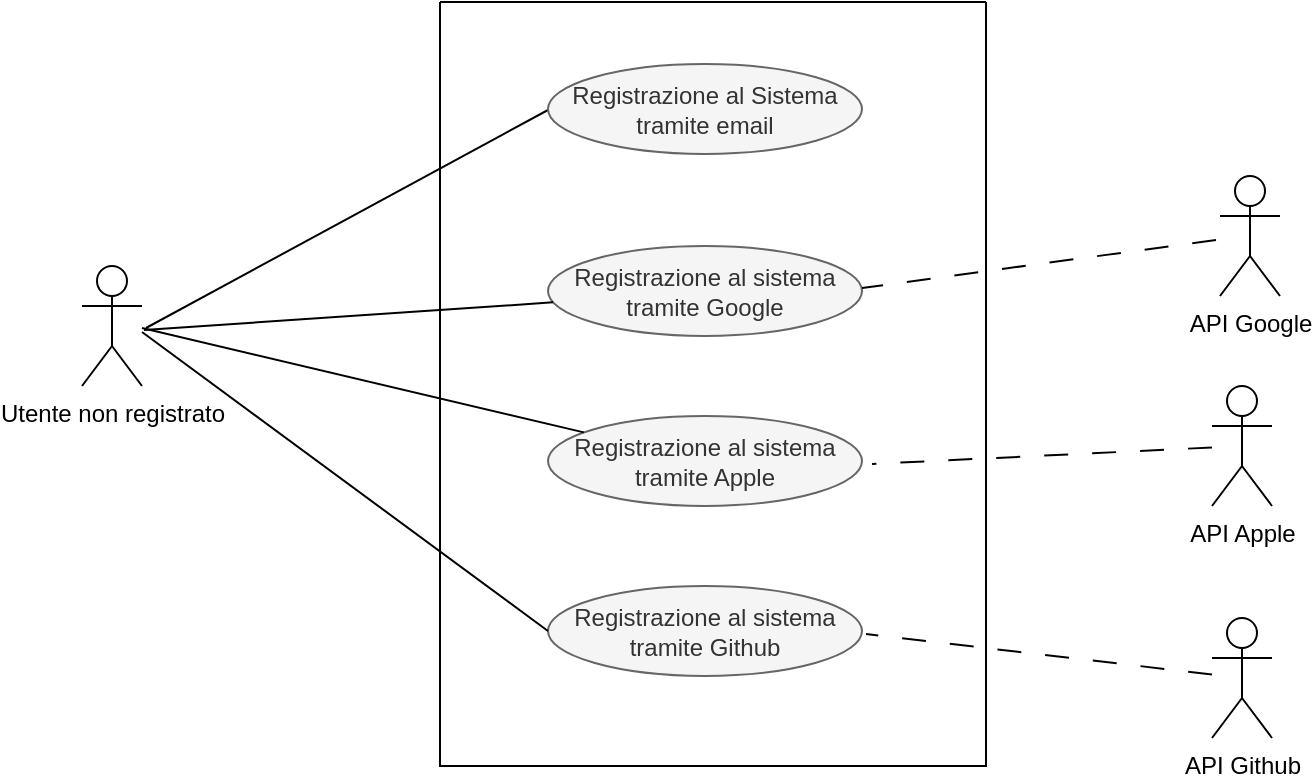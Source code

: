 <mxfile version="20.8.16" type="device"><diagram name="Pagina-1" id="k8yM6qeyfQ8CvJzMaHVk"><mxGraphModel dx="3987" dy="1374" grid="0" gridSize="10" guides="1" tooltips="1" connect="1" arrows="1" fold="1" page="0" pageScale="1" pageWidth="827" pageHeight="1169" math="0" shadow="0"><root><mxCell id="0"/><mxCell id="1" parent="0"/><mxCell id="ITyu3rkGLNyDHgNvJ8ZB-11" style="rounded=0;orthogonalLoop=1;jettySize=auto;html=1;endArrow=none;endFill=0;" parent="1" edge="1"><mxGeometry relative="1" as="geometry"><mxPoint x="-2737" y="-269" as="sourcePoint"/><mxPoint x="-2536" y="-378" as="targetPoint"/></mxGeometry></mxCell><mxCell id="ITyu3rkGLNyDHgNvJ8ZB-1" value="Utente non registrato" style="shape=umlActor;verticalLabelPosition=bottom;verticalAlign=top;html=1;outlineConnect=0;align=center;" parent="1" vertex="1"><mxGeometry x="-2769" y="-300" width="30" height="60" as="geometry"/></mxCell><mxCell id="ITyu3rkGLNyDHgNvJ8ZB-5" value="Registrazione al Sistema tramite email" style="ellipse;whiteSpace=wrap;html=1;fillColor=#f5f5f5;fontColor=#333333;strokeColor=#666666;" parent="1" vertex="1"><mxGeometry x="-2536" y="-401" width="157" height="45" as="geometry"/></mxCell><mxCell id="ITyu3rkGLNyDHgNvJ8ZB-6" value="Registrazione al sistema tramite Google" style="ellipse;whiteSpace=wrap;html=1;fillColor=#f5f5f5;fontColor=#333333;strokeColor=#666666;" parent="1" vertex="1"><mxGeometry x="-2536" y="-310" width="157" height="45" as="geometry"/></mxCell><mxCell id="ITyu3rkGLNyDHgNvJ8ZB-7" value="Registrazione al sistema tramite Apple" style="ellipse;whiteSpace=wrap;html=1;fillColor=#f5f5f5;fontColor=#333333;strokeColor=#666666;" parent="1" vertex="1"><mxGeometry x="-2536" y="-225" width="157" height="45" as="geometry"/></mxCell><mxCell id="ITyu3rkGLNyDHgNvJ8ZB-8" value="Registrazione al sistema tramite Github" style="ellipse;whiteSpace=wrap;html=1;fillColor=#f5f5f5;fontColor=#333333;strokeColor=#666666;" parent="1" vertex="1"><mxGeometry x="-2536" y="-140" width="157" height="45" as="geometry"/></mxCell><mxCell id="ITyu3rkGLNyDHgNvJ8ZB-9" value="" style="swimlane;startSize=0;" parent="1" vertex="1"><mxGeometry x="-2590" y="-432" width="273" height="382" as="geometry"><mxRectangle x="-2590" y="-432" width="50" height="44" as="alternateBounds"/></mxGeometry></mxCell><mxCell id="ITyu3rkGLNyDHgNvJ8ZB-13" value="" style="edgeStyle=none;orthogonalLoop=1;jettySize=auto;html=1;rounded=0;entryX=0.016;entryY=0.626;entryDx=0;entryDy=0;entryPerimeter=0;endArrow=none;endFill=0;" parent="1" target="ITyu3rkGLNyDHgNvJ8ZB-6" edge="1"><mxGeometry width="100" relative="1" as="geometry"><mxPoint x="-2738" y="-268" as="sourcePoint"/><mxPoint x="-2641" y="-277" as="targetPoint"/><Array as="points"/></mxGeometry></mxCell><mxCell id="ITyu3rkGLNyDHgNvJ8ZB-14" value="" style="edgeStyle=none;orthogonalLoop=1;jettySize=auto;html=1;rounded=0;endArrow=none;endFill=0;" parent="1" target="ITyu3rkGLNyDHgNvJ8ZB-7" edge="1"><mxGeometry width="100" relative="1" as="geometry"><mxPoint x="-2739" y="-269" as="sourcePoint"/><mxPoint x="-2531.488" y="-262.0" as="targetPoint"/><Array as="points"/></mxGeometry></mxCell><mxCell id="ITyu3rkGLNyDHgNvJ8ZB-15" value="" style="edgeStyle=none;orthogonalLoop=1;jettySize=auto;html=1;rounded=0;entryX=0;entryY=0.5;entryDx=0;entryDy=0;endArrow=none;endFill=0;" parent="1" target="ITyu3rkGLNyDHgNvJ8ZB-8" edge="1"><mxGeometry width="100" relative="1" as="geometry"><mxPoint x="-2739" y="-267" as="sourcePoint"/><mxPoint x="-2518.454" y="-192.965" as="targetPoint"/><Array as="points"/></mxGeometry></mxCell><mxCell id="ITyu3rkGLNyDHgNvJ8ZB-16" value="API Google" style="shape=umlActor;verticalLabelPosition=bottom;verticalAlign=top;html=1;outlineConnect=0;align=center;" parent="1" vertex="1"><mxGeometry x="-2200" y="-345" width="30" height="60" as="geometry"/></mxCell><mxCell id="ITyu3rkGLNyDHgNvJ8ZB-17" value="API Github" style="shape=umlActor;verticalLabelPosition=bottom;verticalAlign=top;html=1;outlineConnect=0;align=center;" parent="1" vertex="1"><mxGeometry x="-2204" y="-124" width="30" height="60" as="geometry"/></mxCell><mxCell id="ITyu3rkGLNyDHgNvJ8ZB-18" value="API Apple" style="shape=umlActor;verticalLabelPosition=bottom;verticalAlign=top;html=1;outlineConnect=0;align=center;" parent="1" vertex="1"><mxGeometry x="-2204" y="-240" width="30" height="60" as="geometry"/></mxCell><mxCell id="ITyu3rkGLNyDHgNvJ8ZB-21" value="" style="edgeStyle=none;orthogonalLoop=1;jettySize=auto;html=1;rounded=0;endArrow=none;endFill=0;jumpStyle=none;dashed=1;dashPattern=12 12;" parent="1" edge="1"><mxGeometry width="100" relative="1" as="geometry"><mxPoint x="-2202" y="-313" as="sourcePoint"/><mxPoint x="-2379" y="-289" as="targetPoint"/><Array as="points"/></mxGeometry></mxCell><mxCell id="ITyu3rkGLNyDHgNvJ8ZB-22" value="" style="edgeStyle=none;orthogonalLoop=1;jettySize=auto;html=1;rounded=0;endArrow=none;endFill=0;dashed=1;dashPattern=12 12;" parent="1" source="ITyu3rkGLNyDHgNvJ8ZB-18" edge="1"><mxGeometry width="100" relative="1" as="geometry"><mxPoint x="-2197" y="-225" as="sourcePoint"/><mxPoint x="-2374" y="-201" as="targetPoint"/><Array as="points"/></mxGeometry></mxCell><mxCell id="ITyu3rkGLNyDHgNvJ8ZB-23" value="" style="edgeStyle=none;orthogonalLoop=1;jettySize=auto;html=1;rounded=0;endArrow=none;endFill=0;dashed=1;dashPattern=12 12;" parent="1" source="ITyu3rkGLNyDHgNvJ8ZB-17" edge="1"><mxGeometry width="100" relative="1" as="geometry"><mxPoint x="-2200" y="-140" as="sourcePoint"/><mxPoint x="-2377" y="-116" as="targetPoint"/><Array as="points"/></mxGeometry></mxCell></root></mxGraphModel></diagram></mxfile>